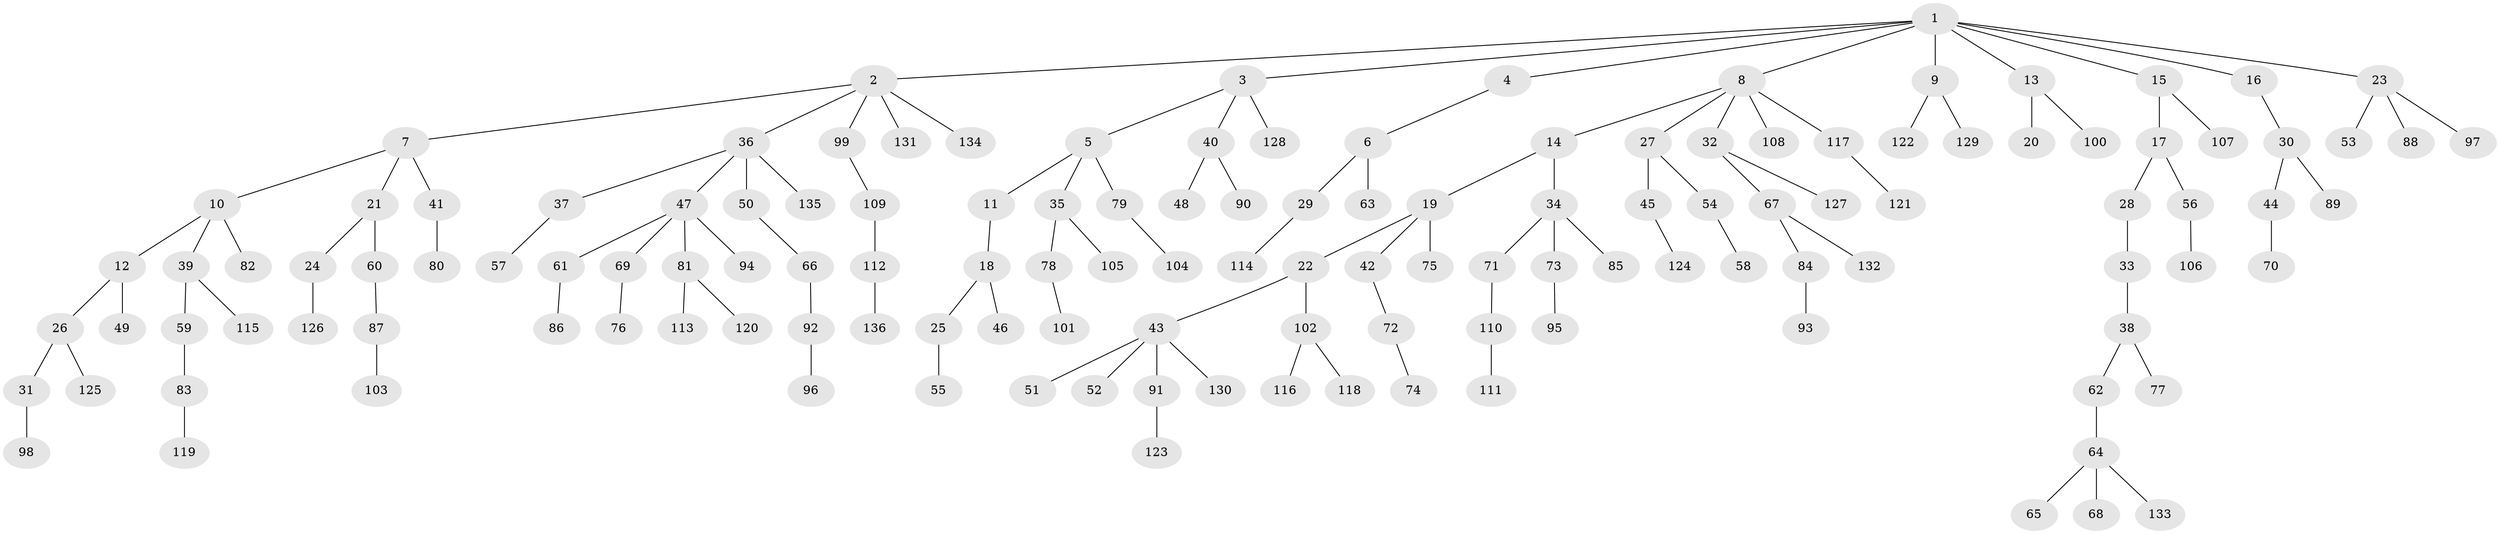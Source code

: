 // coarse degree distribution, {3: 0.14634146341463414, 2: 0.2926829268292683, 10: 0.024390243902439025, 1: 0.4878048780487805, 4: 0.04878048780487805}
// Generated by graph-tools (version 1.1) at 2025/37/03/04/25 23:37:29]
// undirected, 136 vertices, 135 edges
graph export_dot {
  node [color=gray90,style=filled];
  1;
  2;
  3;
  4;
  5;
  6;
  7;
  8;
  9;
  10;
  11;
  12;
  13;
  14;
  15;
  16;
  17;
  18;
  19;
  20;
  21;
  22;
  23;
  24;
  25;
  26;
  27;
  28;
  29;
  30;
  31;
  32;
  33;
  34;
  35;
  36;
  37;
  38;
  39;
  40;
  41;
  42;
  43;
  44;
  45;
  46;
  47;
  48;
  49;
  50;
  51;
  52;
  53;
  54;
  55;
  56;
  57;
  58;
  59;
  60;
  61;
  62;
  63;
  64;
  65;
  66;
  67;
  68;
  69;
  70;
  71;
  72;
  73;
  74;
  75;
  76;
  77;
  78;
  79;
  80;
  81;
  82;
  83;
  84;
  85;
  86;
  87;
  88;
  89;
  90;
  91;
  92;
  93;
  94;
  95;
  96;
  97;
  98;
  99;
  100;
  101;
  102;
  103;
  104;
  105;
  106;
  107;
  108;
  109;
  110;
  111;
  112;
  113;
  114;
  115;
  116;
  117;
  118;
  119;
  120;
  121;
  122;
  123;
  124;
  125;
  126;
  127;
  128;
  129;
  130;
  131;
  132;
  133;
  134;
  135;
  136;
  1 -- 2;
  1 -- 3;
  1 -- 4;
  1 -- 8;
  1 -- 9;
  1 -- 13;
  1 -- 15;
  1 -- 16;
  1 -- 23;
  2 -- 7;
  2 -- 36;
  2 -- 99;
  2 -- 131;
  2 -- 134;
  3 -- 5;
  3 -- 40;
  3 -- 128;
  4 -- 6;
  5 -- 11;
  5 -- 35;
  5 -- 79;
  6 -- 29;
  6 -- 63;
  7 -- 10;
  7 -- 21;
  7 -- 41;
  8 -- 14;
  8 -- 27;
  8 -- 32;
  8 -- 108;
  8 -- 117;
  9 -- 122;
  9 -- 129;
  10 -- 12;
  10 -- 39;
  10 -- 82;
  11 -- 18;
  12 -- 26;
  12 -- 49;
  13 -- 20;
  13 -- 100;
  14 -- 19;
  14 -- 34;
  15 -- 17;
  15 -- 107;
  16 -- 30;
  17 -- 28;
  17 -- 56;
  18 -- 25;
  18 -- 46;
  19 -- 22;
  19 -- 42;
  19 -- 75;
  21 -- 24;
  21 -- 60;
  22 -- 43;
  22 -- 102;
  23 -- 53;
  23 -- 88;
  23 -- 97;
  24 -- 126;
  25 -- 55;
  26 -- 31;
  26 -- 125;
  27 -- 45;
  27 -- 54;
  28 -- 33;
  29 -- 114;
  30 -- 44;
  30 -- 89;
  31 -- 98;
  32 -- 67;
  32 -- 127;
  33 -- 38;
  34 -- 71;
  34 -- 73;
  34 -- 85;
  35 -- 78;
  35 -- 105;
  36 -- 37;
  36 -- 47;
  36 -- 50;
  36 -- 135;
  37 -- 57;
  38 -- 62;
  38 -- 77;
  39 -- 59;
  39 -- 115;
  40 -- 48;
  40 -- 90;
  41 -- 80;
  42 -- 72;
  43 -- 51;
  43 -- 52;
  43 -- 91;
  43 -- 130;
  44 -- 70;
  45 -- 124;
  47 -- 61;
  47 -- 69;
  47 -- 81;
  47 -- 94;
  50 -- 66;
  54 -- 58;
  56 -- 106;
  59 -- 83;
  60 -- 87;
  61 -- 86;
  62 -- 64;
  64 -- 65;
  64 -- 68;
  64 -- 133;
  66 -- 92;
  67 -- 84;
  67 -- 132;
  69 -- 76;
  71 -- 110;
  72 -- 74;
  73 -- 95;
  78 -- 101;
  79 -- 104;
  81 -- 113;
  81 -- 120;
  83 -- 119;
  84 -- 93;
  87 -- 103;
  91 -- 123;
  92 -- 96;
  99 -- 109;
  102 -- 116;
  102 -- 118;
  109 -- 112;
  110 -- 111;
  112 -- 136;
  117 -- 121;
}
